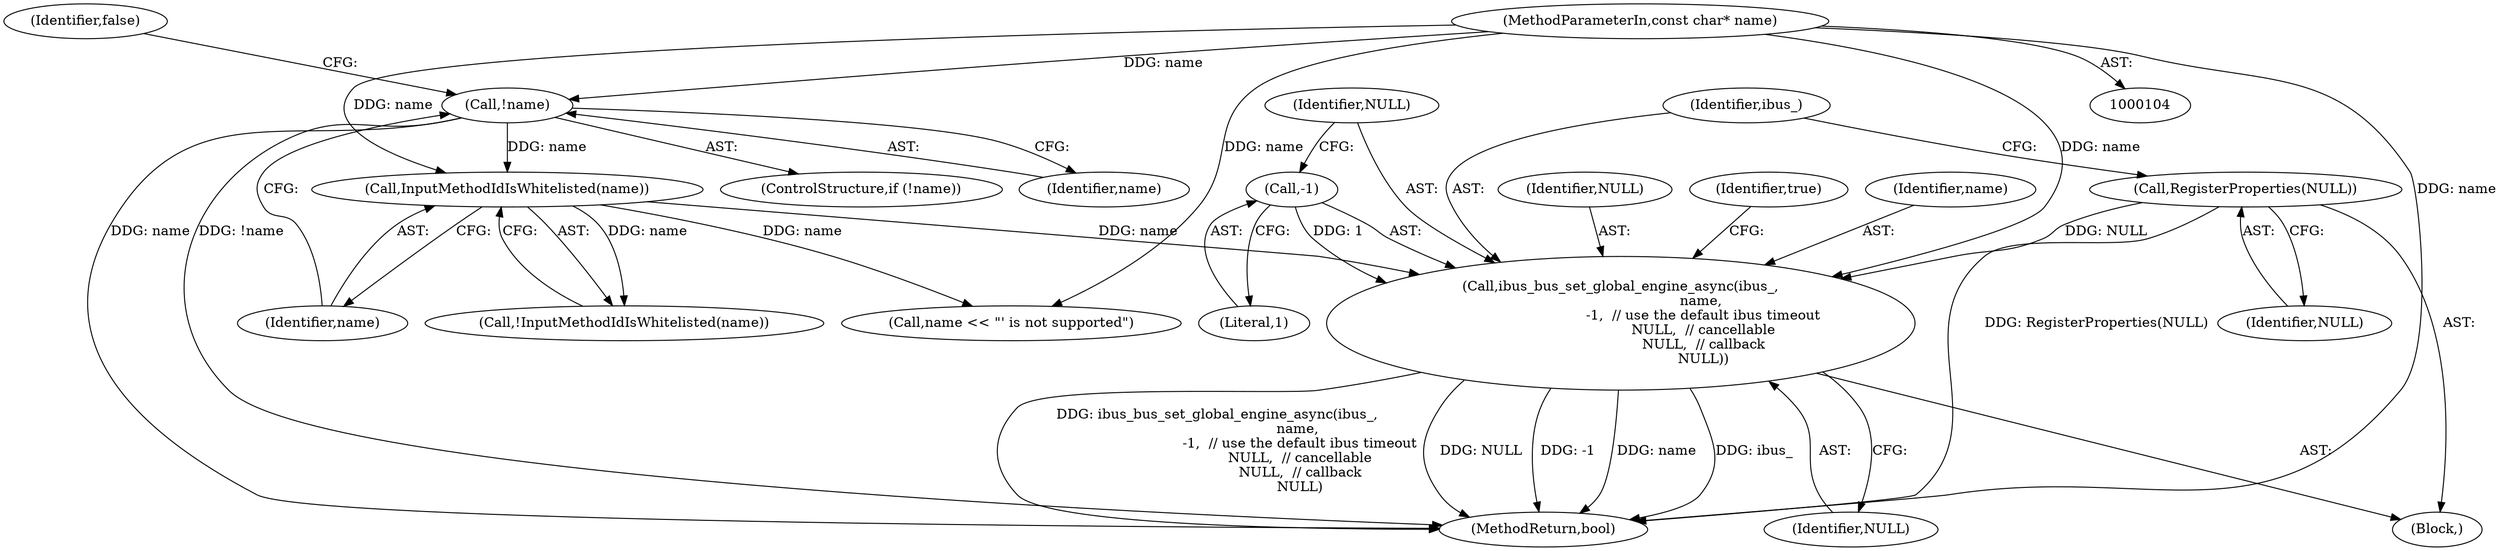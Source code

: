 digraph "1_Chrome_dc7b094a338c6c521f918f478e993f0f74bbea0d_43@pointer" {
"1000140" [label="(Call,ibus_bus_set_global_engine_async(ibus_,\n                                     name,\n                                      -1,  // use the default ibus timeout\n                                      NULL,  // cancellable\n                                      NULL,  // callback\n                                      NULL))"];
"1000125" [label="(Call,InputMethodIdIsWhitelisted(name))"];
"1000118" [label="(Call,!name)"];
"1000105" [label="(MethodParameterIn,const char* name)"];
"1000143" [label="(Call,-1)"];
"1000138" [label="(Call,RegisterProperties(NULL))"];
"1000117" [label="(ControlStructure,if (!name))"];
"1000118" [label="(Call,!name)"];
"1000143" [label="(Call,-1)"];
"1000146" [label="(Identifier,NULL)"];
"1000125" [label="(Call,InputMethodIdIsWhitelisted(name))"];
"1000140" [label="(Call,ibus_bus_set_global_engine_async(ibus_,\n                                     name,\n                                      -1,  // use the default ibus timeout\n                                      NULL,  // cancellable\n                                      NULL,  // callback\n                                      NULL))"];
"1000119" [label="(Identifier,name)"];
"1000139" [label="(Identifier,NULL)"];
"1000124" [label="(Call,!InputMethodIdIsWhitelisted(name))"];
"1000145" [label="(Identifier,NULL)"];
"1000149" [label="(Identifier,true)"];
"1000142" [label="(Identifier,name)"];
"1000150" [label="(MethodReturn,bool)"];
"1000105" [label="(MethodParameterIn,const char* name)"];
"1000106" [label="(Block,)"];
"1000141" [label="(Identifier,ibus_)"];
"1000133" [label="(Call,name << \"' is not supported\")"];
"1000122" [label="(Identifier,false)"];
"1000138" [label="(Call,RegisterProperties(NULL))"];
"1000147" [label="(Identifier,NULL)"];
"1000144" [label="(Literal,1)"];
"1000126" [label="(Identifier,name)"];
"1000140" -> "1000106"  [label="AST: "];
"1000140" -> "1000147"  [label="CFG: "];
"1000141" -> "1000140"  [label="AST: "];
"1000142" -> "1000140"  [label="AST: "];
"1000143" -> "1000140"  [label="AST: "];
"1000145" -> "1000140"  [label="AST: "];
"1000146" -> "1000140"  [label="AST: "];
"1000147" -> "1000140"  [label="AST: "];
"1000149" -> "1000140"  [label="CFG: "];
"1000140" -> "1000150"  [label="DDG: name"];
"1000140" -> "1000150"  [label="DDG: ibus_"];
"1000140" -> "1000150"  [label="DDG: ibus_bus_set_global_engine_async(ibus_,\n                                     name,\n                                      -1,  // use the default ibus timeout\n                                      NULL,  // cancellable\n                                      NULL,  // callback\n                                      NULL)"];
"1000140" -> "1000150"  [label="DDG: NULL"];
"1000140" -> "1000150"  [label="DDG: -1"];
"1000125" -> "1000140"  [label="DDG: name"];
"1000105" -> "1000140"  [label="DDG: name"];
"1000143" -> "1000140"  [label="DDG: 1"];
"1000138" -> "1000140"  [label="DDG: NULL"];
"1000125" -> "1000124"  [label="AST: "];
"1000125" -> "1000126"  [label="CFG: "];
"1000126" -> "1000125"  [label="AST: "];
"1000124" -> "1000125"  [label="CFG: "];
"1000125" -> "1000124"  [label="DDG: name"];
"1000118" -> "1000125"  [label="DDG: name"];
"1000105" -> "1000125"  [label="DDG: name"];
"1000125" -> "1000133"  [label="DDG: name"];
"1000118" -> "1000117"  [label="AST: "];
"1000118" -> "1000119"  [label="CFG: "];
"1000119" -> "1000118"  [label="AST: "];
"1000122" -> "1000118"  [label="CFG: "];
"1000126" -> "1000118"  [label="CFG: "];
"1000118" -> "1000150"  [label="DDG: !name"];
"1000118" -> "1000150"  [label="DDG: name"];
"1000105" -> "1000118"  [label="DDG: name"];
"1000105" -> "1000104"  [label="AST: "];
"1000105" -> "1000150"  [label="DDG: name"];
"1000105" -> "1000133"  [label="DDG: name"];
"1000143" -> "1000144"  [label="CFG: "];
"1000144" -> "1000143"  [label="AST: "];
"1000145" -> "1000143"  [label="CFG: "];
"1000138" -> "1000106"  [label="AST: "];
"1000138" -> "1000139"  [label="CFG: "];
"1000139" -> "1000138"  [label="AST: "];
"1000141" -> "1000138"  [label="CFG: "];
"1000138" -> "1000150"  [label="DDG: RegisterProperties(NULL)"];
}
